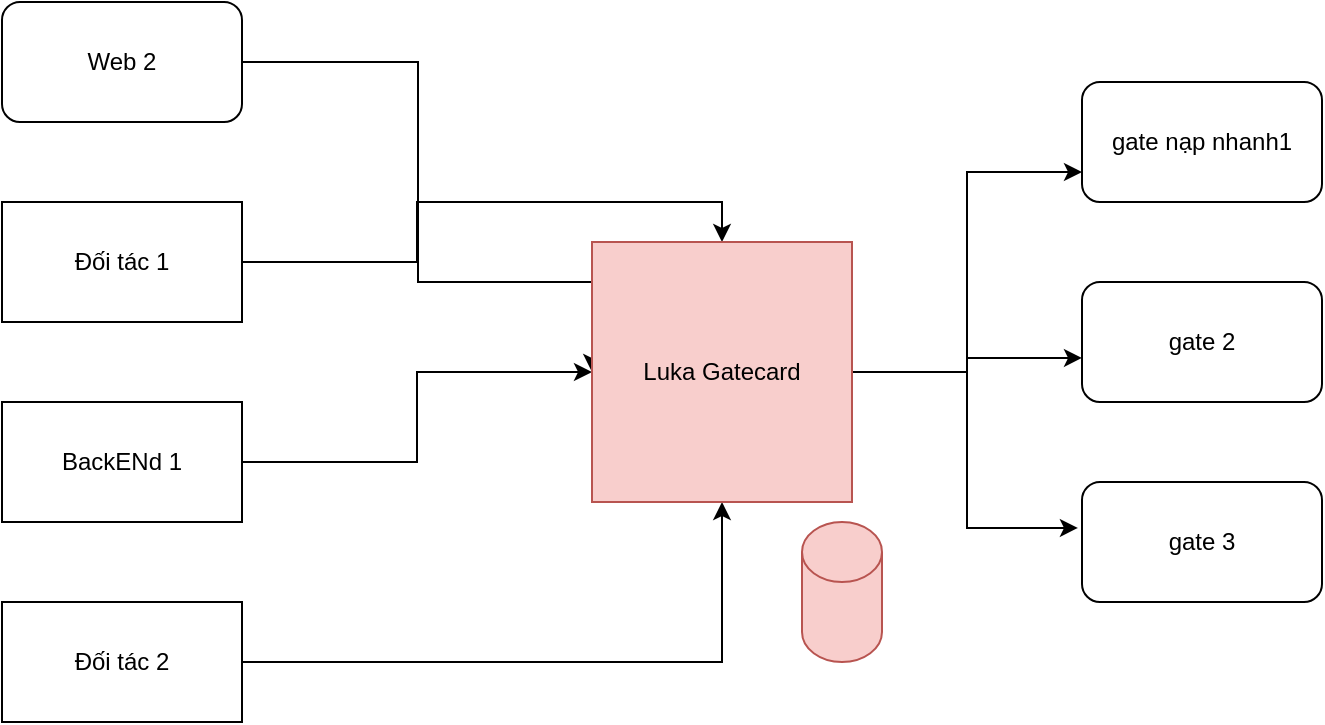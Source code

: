 <mxfile version="21.3.4" type="github">
  <diagram name="Page-1" id="9CtHIvkG42J3az2eYCfE">
    <mxGraphModel dx="943" dy="480" grid="1" gridSize="10" guides="1" tooltips="1" connect="1" arrows="1" fold="1" page="1" pageScale="1" pageWidth="850" pageHeight="1100" math="0" shadow="0">
      <root>
        <mxCell id="0" />
        <mxCell id="1" parent="0" />
        <mxCell id="NF8HPoEmxSsryYm8LSA2-7" style="edgeStyle=orthogonalEdgeStyle;rounded=0;orthogonalLoop=1;jettySize=auto;html=1;entryX=0.5;entryY=0;entryDx=0;entryDy=0;" edge="1" parent="1" source="NF8HPoEmxSsryYm8LSA2-1" target="NF8HPoEmxSsryYm8LSA2-5">
          <mxGeometry relative="1" as="geometry">
            <mxPoint x="410" y="280" as="targetPoint" />
          </mxGeometry>
        </mxCell>
        <mxCell id="NF8HPoEmxSsryYm8LSA2-1" value="Đối tác 1" style="rounded=0;whiteSpace=wrap;html=1;" vertex="1" parent="1">
          <mxGeometry x="130" y="190" width="120" height="60" as="geometry" />
        </mxCell>
        <mxCell id="NF8HPoEmxSsryYm8LSA2-8" style="edgeStyle=orthogonalEdgeStyle;rounded=0;orthogonalLoop=1;jettySize=auto;html=1;entryX=0;entryY=0.5;entryDx=0;entryDy=0;" edge="1" parent="1" source="NF8HPoEmxSsryYm8LSA2-2" target="NF8HPoEmxSsryYm8LSA2-5">
          <mxGeometry relative="1" as="geometry" />
        </mxCell>
        <mxCell id="NF8HPoEmxSsryYm8LSA2-2" value="BackENd 1" style="rounded=0;whiteSpace=wrap;html=1;" vertex="1" parent="1">
          <mxGeometry x="130" y="290" width="120" height="60" as="geometry" />
        </mxCell>
        <mxCell id="NF8HPoEmxSsryYm8LSA2-9" style="edgeStyle=orthogonalEdgeStyle;rounded=0;orthogonalLoop=1;jettySize=auto;html=1;entryX=0.5;entryY=1;entryDx=0;entryDy=0;" edge="1" parent="1" source="NF8HPoEmxSsryYm8LSA2-3" target="NF8HPoEmxSsryYm8LSA2-5">
          <mxGeometry relative="1" as="geometry">
            <mxPoint x="410" y="280" as="targetPoint" />
          </mxGeometry>
        </mxCell>
        <mxCell id="NF8HPoEmxSsryYm8LSA2-3" value="Đối tác 2" style="rounded=0;whiteSpace=wrap;html=1;" vertex="1" parent="1">
          <mxGeometry x="130" y="390" width="120" height="60" as="geometry" />
        </mxCell>
        <mxCell id="NF8HPoEmxSsryYm8LSA2-6" style="edgeStyle=orthogonalEdgeStyle;rounded=0;orthogonalLoop=1;jettySize=auto;html=1;entryX=0;entryY=0.5;entryDx=0;entryDy=0;" edge="1" parent="1" source="NF8HPoEmxSsryYm8LSA2-4" target="NF8HPoEmxSsryYm8LSA2-5">
          <mxGeometry relative="1" as="geometry">
            <Array as="points">
              <mxPoint x="338" y="120" />
              <mxPoint x="338" y="230" />
              <mxPoint x="425" y="230" />
            </Array>
          </mxGeometry>
        </mxCell>
        <mxCell id="NF8HPoEmxSsryYm8LSA2-4" value="Web 2" style="rounded=1;whiteSpace=wrap;html=1;" vertex="1" parent="1">
          <mxGeometry x="130" y="90" width="120" height="60" as="geometry" />
        </mxCell>
        <mxCell id="NF8HPoEmxSsryYm8LSA2-13" style="edgeStyle=orthogonalEdgeStyle;rounded=0;orthogonalLoop=1;jettySize=auto;html=1;entryX=0;entryY=0.75;entryDx=0;entryDy=0;" edge="1" parent="1" source="NF8HPoEmxSsryYm8LSA2-5" target="NF8HPoEmxSsryYm8LSA2-10">
          <mxGeometry relative="1" as="geometry" />
        </mxCell>
        <mxCell id="NF8HPoEmxSsryYm8LSA2-14" style="edgeStyle=orthogonalEdgeStyle;rounded=0;orthogonalLoop=1;jettySize=auto;html=1;entryX=0;entryY=0.633;entryDx=0;entryDy=0;entryPerimeter=0;" edge="1" parent="1" source="NF8HPoEmxSsryYm8LSA2-5" target="NF8HPoEmxSsryYm8LSA2-11">
          <mxGeometry relative="1" as="geometry" />
        </mxCell>
        <mxCell id="NF8HPoEmxSsryYm8LSA2-15" style="edgeStyle=orthogonalEdgeStyle;rounded=0;orthogonalLoop=1;jettySize=auto;html=1;entryX=-0.017;entryY=0.383;entryDx=0;entryDy=0;entryPerimeter=0;" edge="1" parent="1" source="NF8HPoEmxSsryYm8LSA2-5" target="NF8HPoEmxSsryYm8LSA2-12">
          <mxGeometry relative="1" as="geometry" />
        </mxCell>
        <mxCell id="NF8HPoEmxSsryYm8LSA2-5" value="Luka Gatecard" style="whiteSpace=wrap;html=1;aspect=fixed;fillColor=#f8cecc;strokeColor=#b85450;" vertex="1" parent="1">
          <mxGeometry x="425" y="210" width="130" height="130" as="geometry" />
        </mxCell>
        <mxCell id="NF8HPoEmxSsryYm8LSA2-10" value="gate nạp nhanh1" style="rounded=1;whiteSpace=wrap;html=1;" vertex="1" parent="1">
          <mxGeometry x="670" y="130" width="120" height="60" as="geometry" />
        </mxCell>
        <mxCell id="NF8HPoEmxSsryYm8LSA2-11" value="gate 2" style="rounded=1;whiteSpace=wrap;html=1;" vertex="1" parent="1">
          <mxGeometry x="670" y="230" width="120" height="60" as="geometry" />
        </mxCell>
        <mxCell id="NF8HPoEmxSsryYm8LSA2-12" value="gate 3" style="rounded=1;whiteSpace=wrap;html=1;" vertex="1" parent="1">
          <mxGeometry x="670" y="330" width="120" height="60" as="geometry" />
        </mxCell>
        <mxCell id="NF8HPoEmxSsryYm8LSA2-17" value="" style="shape=cylinder3;whiteSpace=wrap;html=1;boundedLbl=1;backgroundOutline=1;size=15;fillColor=#f8cecc;strokeColor=#b85450;" vertex="1" parent="1">
          <mxGeometry x="530" y="350" width="40" height="70" as="geometry" />
        </mxCell>
      </root>
    </mxGraphModel>
  </diagram>
</mxfile>
